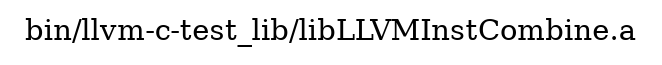 digraph "bin/llvm-c-test_lib/libLLVMInstCombine.a" {
	label="bin/llvm-c-test_lib/libLLVMInstCombine.a";
	rankdir="LR"

}
